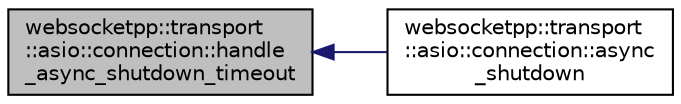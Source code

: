 digraph "websocketpp::transport::asio::connection::handle_async_shutdown_timeout"
{
  edge [fontname="Helvetica",fontsize="10",labelfontname="Helvetica",labelfontsize="10"];
  node [fontname="Helvetica",fontsize="10",shape=record];
  rankdir="LR";
  Node13 [label="websocketpp::transport\l::asio::connection::handle\l_async_shutdown_timeout",height=0.2,width=0.4,color="black", fillcolor="grey75", style="filled", fontcolor="black"];
  Node13 -> Node14 [dir="back",color="midnightblue",fontsize="10",style="solid"];
  Node14 [label="websocketpp::transport\l::asio::connection::async\l_shutdown",height=0.2,width=0.4,color="black", fillcolor="white", style="filled",URL="$classwebsocketpp_1_1transport_1_1asio_1_1connection.html#a7a3767d922bb2cc97f71dd2fb2f0e903",tooltip="close and clean up the underlying socket "];
}
